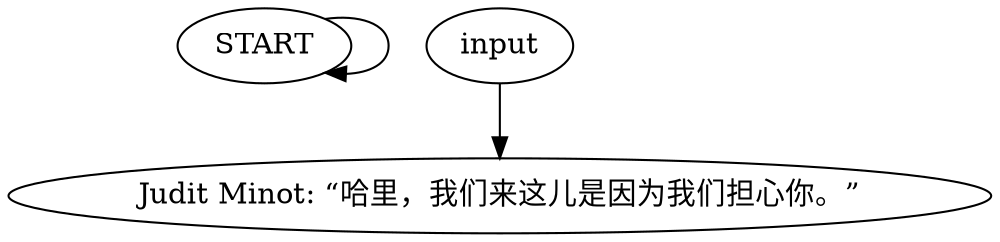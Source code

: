 # VILLAGE / JUDIT MINOT barks
# your old posse; formerly: horse faced woman
# ==================================================
digraph G {
	  0 [label="START"];
	  1 [label="input"];
	  2 [label="Judit Minot: “哈里，我们来这儿是因为我们担心你。”"];
	  0 -> 0
	  1 -> 2
}

